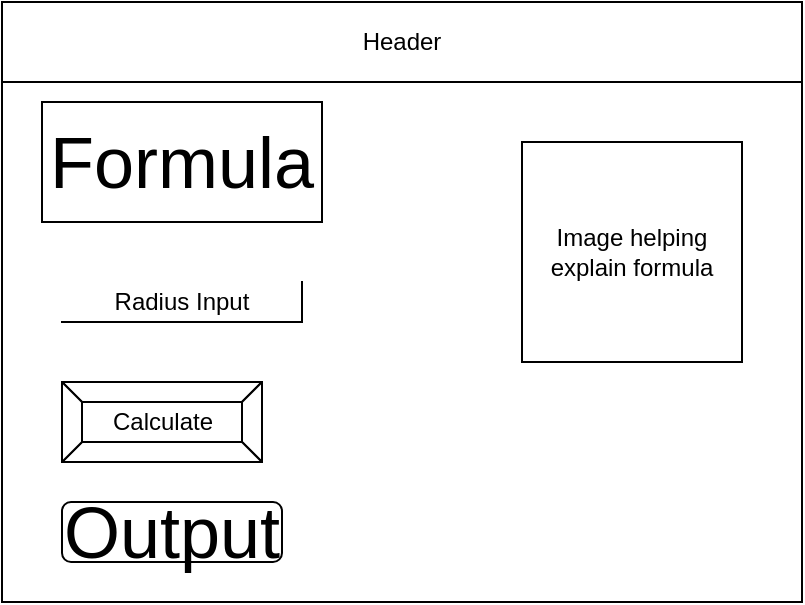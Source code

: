<mxfile>
    <diagram id="pIaEtrtLPv3HG8r1JEND" name="Page-1">
        <mxGraphModel dx="1074" dy="741" grid="1" gridSize="10" guides="1" tooltips="1" connect="1" arrows="1" fold="1" page="1" pageScale="1" pageWidth="850" pageHeight="1100" math="0" shadow="0">
            <root>
                <mxCell id="0"/>
                <mxCell id="1" parent="0"/>
                <mxCell id="2" value="" style="rounded=0;whiteSpace=wrap;html=1;" parent="1" vertex="1">
                    <mxGeometry x="80" y="80" width="400" height="300" as="geometry"/>
                </mxCell>
                <mxCell id="3" value="Header" style="rounded=0;whiteSpace=wrap;html=1;" parent="1" vertex="1">
                    <mxGeometry x="80" y="80" width="400" height="40" as="geometry"/>
                </mxCell>
                <mxCell id="4" value="Radius Input" style="shape=partialRectangle;whiteSpace=wrap;html=1;top=0;left=0;fillColor=none;" parent="1" vertex="1">
                    <mxGeometry x="110" y="220" width="120" height="20" as="geometry"/>
                </mxCell>
                <mxCell id="6" value="Calculate" style="labelPosition=center;verticalLabelPosition=middle;align=center;html=1;shape=mxgraph.basic.button;dx=10;" parent="1" vertex="1">
                    <mxGeometry x="110" y="270" width="100" height="40" as="geometry"/>
                </mxCell>
                <mxCell id="7" value="Image helping explain formula" style="whiteSpace=wrap;html=1;aspect=fixed;" vertex="1" parent="1">
                    <mxGeometry x="340" y="150" width="110" height="110" as="geometry"/>
                </mxCell>
                <mxCell id="8" value="&lt;font style=&quot;font-size: 36px&quot;&gt;Formula&lt;/font&gt;" style="rounded=0;whiteSpace=wrap;html=1;" vertex="1" parent="1">
                    <mxGeometry x="100" y="130" width="140" height="60" as="geometry"/>
                </mxCell>
                <mxCell id="11" value="Output" style="rounded=1;whiteSpace=wrap;html=1;fontSize=36;" vertex="1" parent="1">
                    <mxGeometry x="110" y="330" width="110" height="30" as="geometry"/>
                </mxCell>
            </root>
        </mxGraphModel>
    </diagram>
</mxfile>